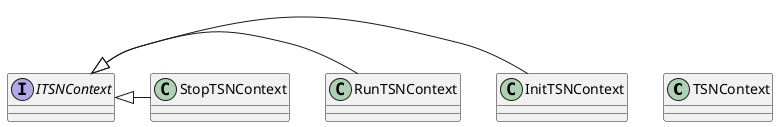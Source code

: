 @startuml TSNContext

class TSNContext

interface ITSNContext
ITSNContext <|- InitTSNContext
ITSNContext <|- RunTSNContext
ITSNContext <|- StopTSNContext

@enduml